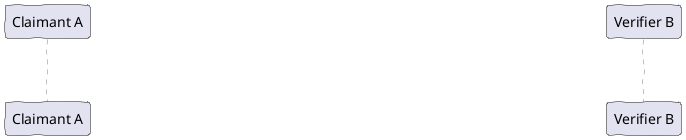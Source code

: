 @startuml

participant "Claimant A" as C
participant "Verifier B" as V

skinparam backgroundColor transparent
skinparam handwritten true

skinparam sequence {
ArrowColor White
ArrowFontName Rufscript
ArrowFontSize 22
ArrowFontColor White
  
LifeLineBorderColor Grey
LifeLineBackgroundColor #A9DCDF

ParticipantBorderColor White
ParticipantBackgroundColor #111111
ParticipantFontName Rufscript
ParticipantFontSize 24
ParticipantFontColor White
}

C -> V: "I'm A and here's the evidence that proves my identity!"

@enduml
